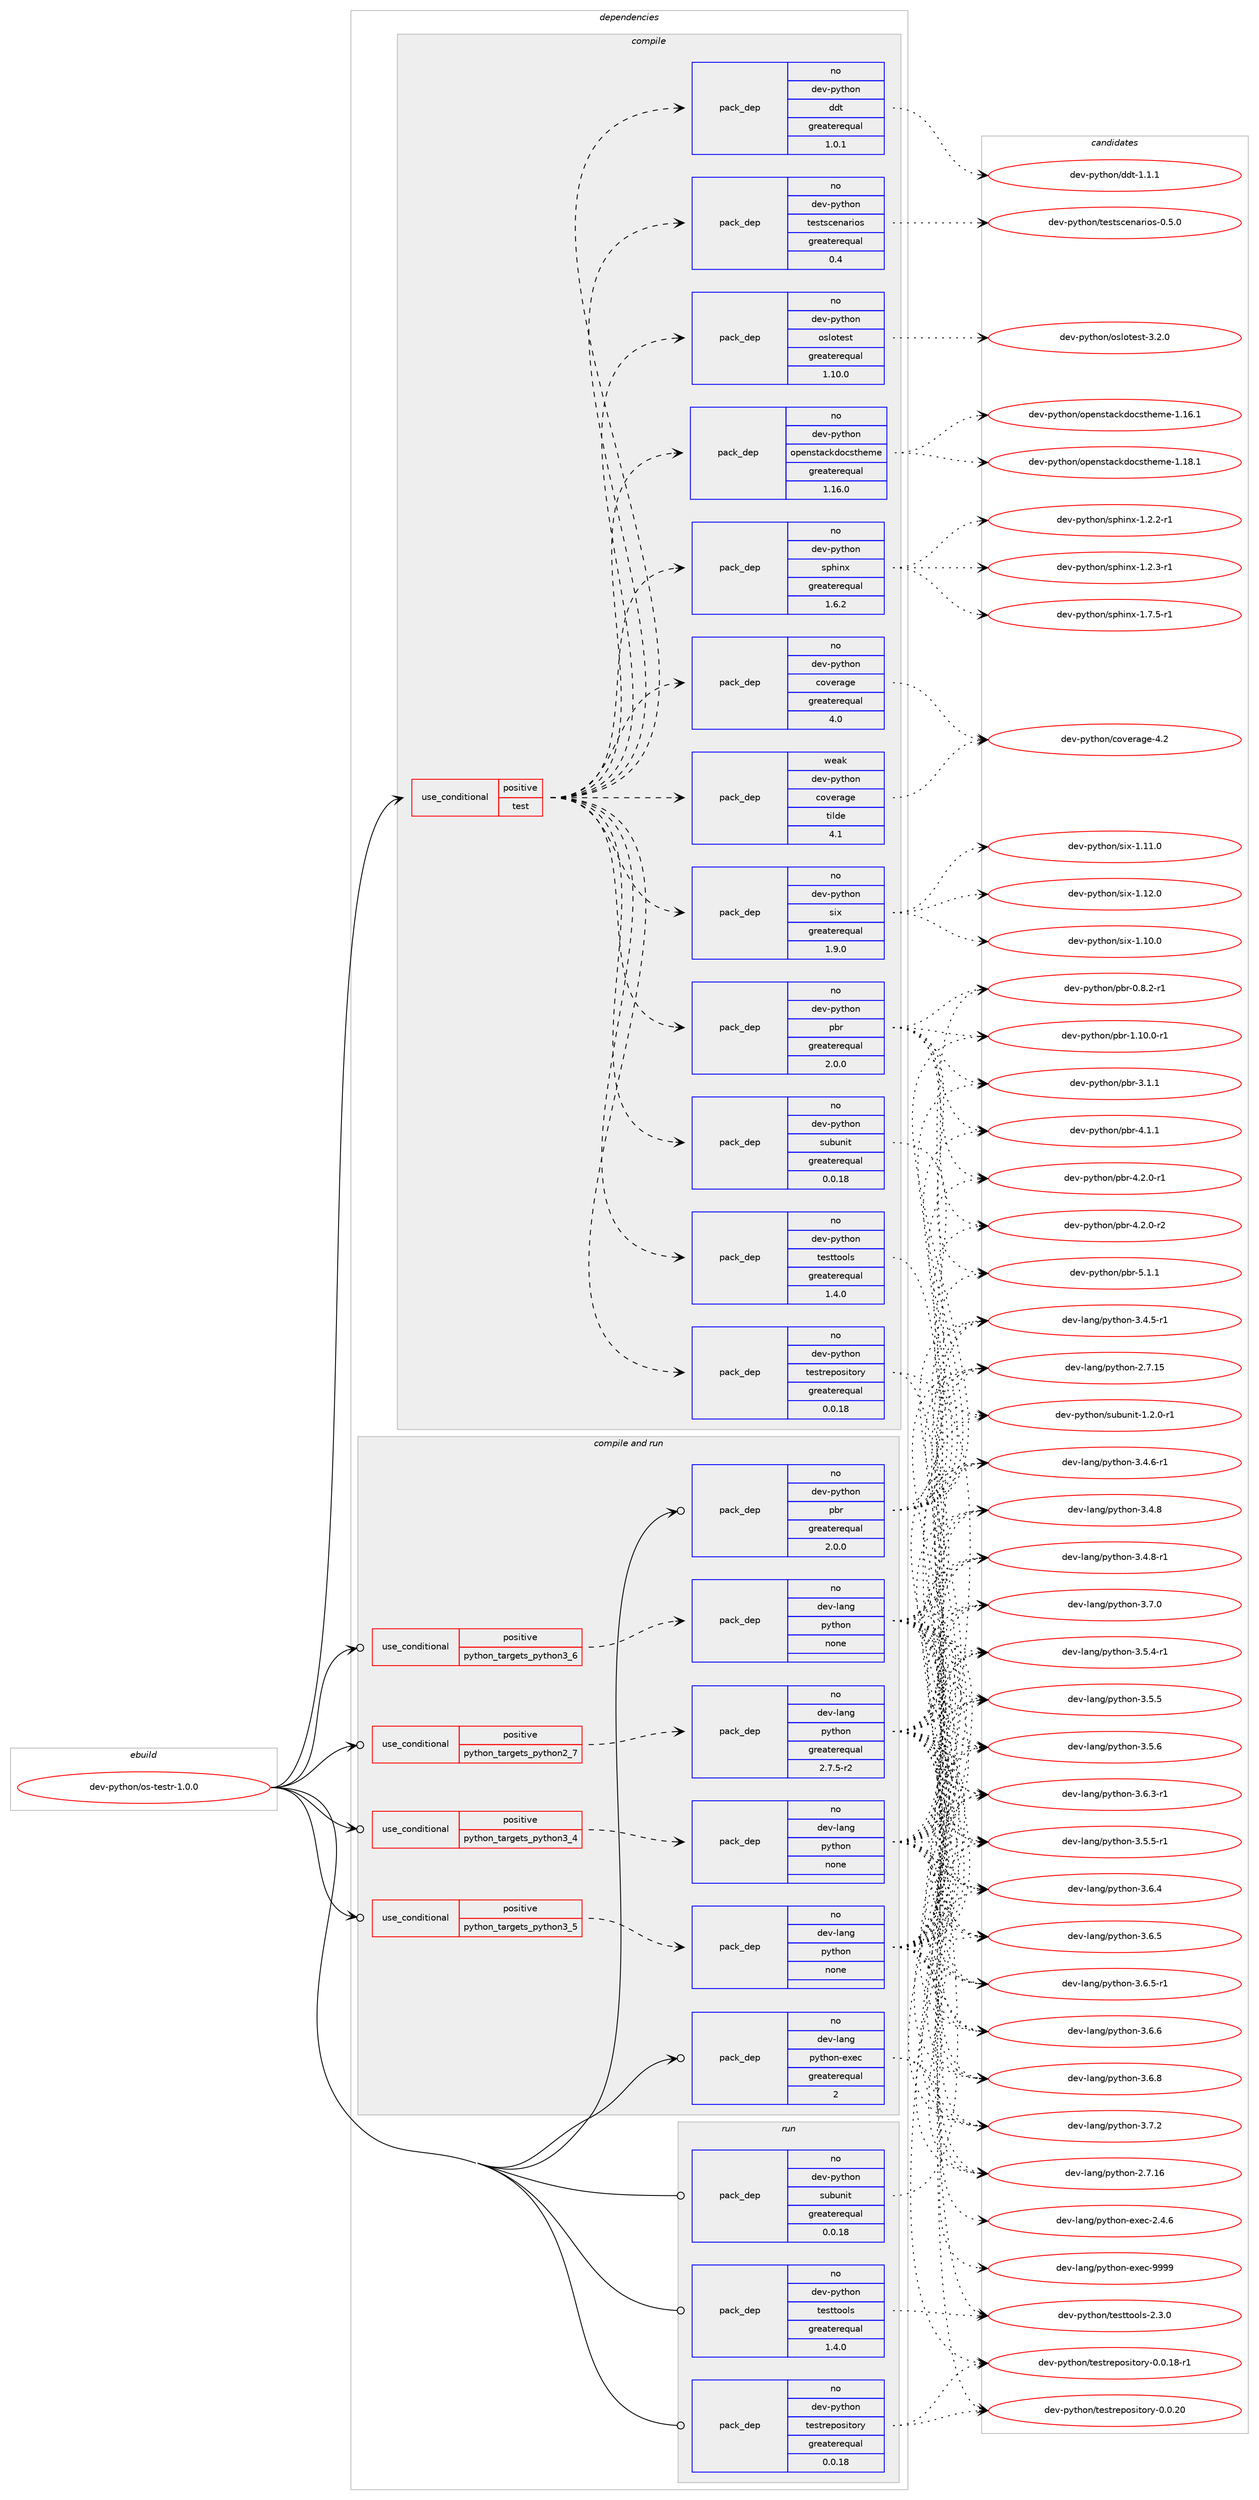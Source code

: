 digraph prolog {

# *************
# Graph options
# *************

newrank=true;
concentrate=true;
compound=true;
graph [rankdir=LR,fontname=Helvetica,fontsize=10,ranksep=1.5];#, ranksep=2.5, nodesep=0.2];
edge  [arrowhead=vee];
node  [fontname=Helvetica,fontsize=10];

# **********
# The ebuild
# **********

subgraph cluster_leftcol {
color=gray;
rank=same;
label=<<i>ebuild</i>>;
id [label="dev-python/os-testr-1.0.0", color=red, width=4, href="../dev-python/os-testr-1.0.0.svg"];
}

# ****************
# The dependencies
# ****************

subgraph cluster_midcol {
color=gray;
label=<<i>dependencies</i>>;
subgraph cluster_compile {
fillcolor="#eeeeee";
style=filled;
label=<<i>compile</i>>;
subgraph cond378619 {
dependency1422283 [label=<<TABLE BORDER="0" CELLBORDER="1" CELLSPACING="0" CELLPADDING="4"><TR><TD ROWSPAN="3" CELLPADDING="10">use_conditional</TD></TR><TR><TD>positive</TD></TR><TR><TD>test</TD></TR></TABLE>>, shape=none, color=red];
subgraph pack1020387 {
dependency1422284 [label=<<TABLE BORDER="0" CELLBORDER="1" CELLSPACING="0" CELLPADDING="4" WIDTH="220"><TR><TD ROWSPAN="6" CELLPADDING="30">pack_dep</TD></TR><TR><TD WIDTH="110">no</TD></TR><TR><TD>dev-python</TD></TR><TR><TD>pbr</TD></TR><TR><TD>greaterequal</TD></TR><TR><TD>2.0.0</TD></TR></TABLE>>, shape=none, color=blue];
}
dependency1422283:e -> dependency1422284:w [weight=20,style="dashed",arrowhead="vee"];
subgraph pack1020388 {
dependency1422285 [label=<<TABLE BORDER="0" CELLBORDER="1" CELLSPACING="0" CELLPADDING="4" WIDTH="220"><TR><TD ROWSPAN="6" CELLPADDING="30">pack_dep</TD></TR><TR><TD WIDTH="110">no</TD></TR><TR><TD>dev-python</TD></TR><TR><TD>testrepository</TD></TR><TR><TD>greaterequal</TD></TR><TR><TD>0.0.18</TD></TR></TABLE>>, shape=none, color=blue];
}
dependency1422283:e -> dependency1422285:w [weight=20,style="dashed",arrowhead="vee"];
subgraph pack1020389 {
dependency1422286 [label=<<TABLE BORDER="0" CELLBORDER="1" CELLSPACING="0" CELLPADDING="4" WIDTH="220"><TR><TD ROWSPAN="6" CELLPADDING="30">pack_dep</TD></TR><TR><TD WIDTH="110">no</TD></TR><TR><TD>dev-python</TD></TR><TR><TD>subunit</TD></TR><TR><TD>greaterequal</TD></TR><TR><TD>0.0.18</TD></TR></TABLE>>, shape=none, color=blue];
}
dependency1422283:e -> dependency1422286:w [weight=20,style="dashed",arrowhead="vee"];
subgraph pack1020390 {
dependency1422287 [label=<<TABLE BORDER="0" CELLBORDER="1" CELLSPACING="0" CELLPADDING="4" WIDTH="220"><TR><TD ROWSPAN="6" CELLPADDING="30">pack_dep</TD></TR><TR><TD WIDTH="110">no</TD></TR><TR><TD>dev-python</TD></TR><TR><TD>testtools</TD></TR><TR><TD>greaterequal</TD></TR><TR><TD>1.4.0</TD></TR></TABLE>>, shape=none, color=blue];
}
dependency1422283:e -> dependency1422287:w [weight=20,style="dashed",arrowhead="vee"];
subgraph pack1020391 {
dependency1422288 [label=<<TABLE BORDER="0" CELLBORDER="1" CELLSPACING="0" CELLPADDING="4" WIDTH="220"><TR><TD ROWSPAN="6" CELLPADDING="30">pack_dep</TD></TR><TR><TD WIDTH="110">no</TD></TR><TR><TD>dev-python</TD></TR><TR><TD>coverage</TD></TR><TR><TD>greaterequal</TD></TR><TR><TD>4.0</TD></TR></TABLE>>, shape=none, color=blue];
}
dependency1422283:e -> dependency1422288:w [weight=20,style="dashed",arrowhead="vee"];
subgraph pack1020392 {
dependency1422289 [label=<<TABLE BORDER="0" CELLBORDER="1" CELLSPACING="0" CELLPADDING="4" WIDTH="220"><TR><TD ROWSPAN="6" CELLPADDING="30">pack_dep</TD></TR><TR><TD WIDTH="110">weak</TD></TR><TR><TD>dev-python</TD></TR><TR><TD>coverage</TD></TR><TR><TD>tilde</TD></TR><TR><TD>4.1</TD></TR></TABLE>>, shape=none, color=blue];
}
dependency1422283:e -> dependency1422289:w [weight=20,style="dashed",arrowhead="vee"];
subgraph pack1020393 {
dependency1422290 [label=<<TABLE BORDER="0" CELLBORDER="1" CELLSPACING="0" CELLPADDING="4" WIDTH="220"><TR><TD ROWSPAN="6" CELLPADDING="30">pack_dep</TD></TR><TR><TD WIDTH="110">no</TD></TR><TR><TD>dev-python</TD></TR><TR><TD>sphinx</TD></TR><TR><TD>greaterequal</TD></TR><TR><TD>1.6.2</TD></TR></TABLE>>, shape=none, color=blue];
}
dependency1422283:e -> dependency1422290:w [weight=20,style="dashed",arrowhead="vee"];
subgraph pack1020394 {
dependency1422291 [label=<<TABLE BORDER="0" CELLBORDER="1" CELLSPACING="0" CELLPADDING="4" WIDTH="220"><TR><TD ROWSPAN="6" CELLPADDING="30">pack_dep</TD></TR><TR><TD WIDTH="110">no</TD></TR><TR><TD>dev-python</TD></TR><TR><TD>openstackdocstheme</TD></TR><TR><TD>greaterequal</TD></TR><TR><TD>1.16.0</TD></TR></TABLE>>, shape=none, color=blue];
}
dependency1422283:e -> dependency1422291:w [weight=20,style="dashed",arrowhead="vee"];
subgraph pack1020395 {
dependency1422292 [label=<<TABLE BORDER="0" CELLBORDER="1" CELLSPACING="0" CELLPADDING="4" WIDTH="220"><TR><TD ROWSPAN="6" CELLPADDING="30">pack_dep</TD></TR><TR><TD WIDTH="110">no</TD></TR><TR><TD>dev-python</TD></TR><TR><TD>oslotest</TD></TR><TR><TD>greaterequal</TD></TR><TR><TD>1.10.0</TD></TR></TABLE>>, shape=none, color=blue];
}
dependency1422283:e -> dependency1422292:w [weight=20,style="dashed",arrowhead="vee"];
subgraph pack1020396 {
dependency1422293 [label=<<TABLE BORDER="0" CELLBORDER="1" CELLSPACING="0" CELLPADDING="4" WIDTH="220"><TR><TD ROWSPAN="6" CELLPADDING="30">pack_dep</TD></TR><TR><TD WIDTH="110">no</TD></TR><TR><TD>dev-python</TD></TR><TR><TD>testscenarios</TD></TR><TR><TD>greaterequal</TD></TR><TR><TD>0.4</TD></TR></TABLE>>, shape=none, color=blue];
}
dependency1422283:e -> dependency1422293:w [weight=20,style="dashed",arrowhead="vee"];
subgraph pack1020397 {
dependency1422294 [label=<<TABLE BORDER="0" CELLBORDER="1" CELLSPACING="0" CELLPADDING="4" WIDTH="220"><TR><TD ROWSPAN="6" CELLPADDING="30">pack_dep</TD></TR><TR><TD WIDTH="110">no</TD></TR><TR><TD>dev-python</TD></TR><TR><TD>ddt</TD></TR><TR><TD>greaterequal</TD></TR><TR><TD>1.0.1</TD></TR></TABLE>>, shape=none, color=blue];
}
dependency1422283:e -> dependency1422294:w [weight=20,style="dashed",arrowhead="vee"];
subgraph pack1020398 {
dependency1422295 [label=<<TABLE BORDER="0" CELLBORDER="1" CELLSPACING="0" CELLPADDING="4" WIDTH="220"><TR><TD ROWSPAN="6" CELLPADDING="30">pack_dep</TD></TR><TR><TD WIDTH="110">no</TD></TR><TR><TD>dev-python</TD></TR><TR><TD>six</TD></TR><TR><TD>greaterequal</TD></TR><TR><TD>1.9.0</TD></TR></TABLE>>, shape=none, color=blue];
}
dependency1422283:e -> dependency1422295:w [weight=20,style="dashed",arrowhead="vee"];
}
id:e -> dependency1422283:w [weight=20,style="solid",arrowhead="vee"];
}
subgraph cluster_compileandrun {
fillcolor="#eeeeee";
style=filled;
label=<<i>compile and run</i>>;
subgraph cond378620 {
dependency1422296 [label=<<TABLE BORDER="0" CELLBORDER="1" CELLSPACING="0" CELLPADDING="4"><TR><TD ROWSPAN="3" CELLPADDING="10">use_conditional</TD></TR><TR><TD>positive</TD></TR><TR><TD>python_targets_python2_7</TD></TR></TABLE>>, shape=none, color=red];
subgraph pack1020399 {
dependency1422297 [label=<<TABLE BORDER="0" CELLBORDER="1" CELLSPACING="0" CELLPADDING="4" WIDTH="220"><TR><TD ROWSPAN="6" CELLPADDING="30">pack_dep</TD></TR><TR><TD WIDTH="110">no</TD></TR><TR><TD>dev-lang</TD></TR><TR><TD>python</TD></TR><TR><TD>greaterequal</TD></TR><TR><TD>2.7.5-r2</TD></TR></TABLE>>, shape=none, color=blue];
}
dependency1422296:e -> dependency1422297:w [weight=20,style="dashed",arrowhead="vee"];
}
id:e -> dependency1422296:w [weight=20,style="solid",arrowhead="odotvee"];
subgraph cond378621 {
dependency1422298 [label=<<TABLE BORDER="0" CELLBORDER="1" CELLSPACING="0" CELLPADDING="4"><TR><TD ROWSPAN="3" CELLPADDING="10">use_conditional</TD></TR><TR><TD>positive</TD></TR><TR><TD>python_targets_python3_4</TD></TR></TABLE>>, shape=none, color=red];
subgraph pack1020400 {
dependency1422299 [label=<<TABLE BORDER="0" CELLBORDER="1" CELLSPACING="0" CELLPADDING="4" WIDTH="220"><TR><TD ROWSPAN="6" CELLPADDING="30">pack_dep</TD></TR><TR><TD WIDTH="110">no</TD></TR><TR><TD>dev-lang</TD></TR><TR><TD>python</TD></TR><TR><TD>none</TD></TR><TR><TD></TD></TR></TABLE>>, shape=none, color=blue];
}
dependency1422298:e -> dependency1422299:w [weight=20,style="dashed",arrowhead="vee"];
}
id:e -> dependency1422298:w [weight=20,style="solid",arrowhead="odotvee"];
subgraph cond378622 {
dependency1422300 [label=<<TABLE BORDER="0" CELLBORDER="1" CELLSPACING="0" CELLPADDING="4"><TR><TD ROWSPAN="3" CELLPADDING="10">use_conditional</TD></TR><TR><TD>positive</TD></TR><TR><TD>python_targets_python3_5</TD></TR></TABLE>>, shape=none, color=red];
subgraph pack1020401 {
dependency1422301 [label=<<TABLE BORDER="0" CELLBORDER="1" CELLSPACING="0" CELLPADDING="4" WIDTH="220"><TR><TD ROWSPAN="6" CELLPADDING="30">pack_dep</TD></TR><TR><TD WIDTH="110">no</TD></TR><TR><TD>dev-lang</TD></TR><TR><TD>python</TD></TR><TR><TD>none</TD></TR><TR><TD></TD></TR></TABLE>>, shape=none, color=blue];
}
dependency1422300:e -> dependency1422301:w [weight=20,style="dashed",arrowhead="vee"];
}
id:e -> dependency1422300:w [weight=20,style="solid",arrowhead="odotvee"];
subgraph cond378623 {
dependency1422302 [label=<<TABLE BORDER="0" CELLBORDER="1" CELLSPACING="0" CELLPADDING="4"><TR><TD ROWSPAN="3" CELLPADDING="10">use_conditional</TD></TR><TR><TD>positive</TD></TR><TR><TD>python_targets_python3_6</TD></TR></TABLE>>, shape=none, color=red];
subgraph pack1020402 {
dependency1422303 [label=<<TABLE BORDER="0" CELLBORDER="1" CELLSPACING="0" CELLPADDING="4" WIDTH="220"><TR><TD ROWSPAN="6" CELLPADDING="30">pack_dep</TD></TR><TR><TD WIDTH="110">no</TD></TR><TR><TD>dev-lang</TD></TR><TR><TD>python</TD></TR><TR><TD>none</TD></TR><TR><TD></TD></TR></TABLE>>, shape=none, color=blue];
}
dependency1422302:e -> dependency1422303:w [weight=20,style="dashed",arrowhead="vee"];
}
id:e -> dependency1422302:w [weight=20,style="solid",arrowhead="odotvee"];
subgraph pack1020403 {
dependency1422304 [label=<<TABLE BORDER="0" CELLBORDER="1" CELLSPACING="0" CELLPADDING="4" WIDTH="220"><TR><TD ROWSPAN="6" CELLPADDING="30">pack_dep</TD></TR><TR><TD WIDTH="110">no</TD></TR><TR><TD>dev-lang</TD></TR><TR><TD>python-exec</TD></TR><TR><TD>greaterequal</TD></TR><TR><TD>2</TD></TR></TABLE>>, shape=none, color=blue];
}
id:e -> dependency1422304:w [weight=20,style="solid",arrowhead="odotvee"];
subgraph pack1020404 {
dependency1422305 [label=<<TABLE BORDER="0" CELLBORDER="1" CELLSPACING="0" CELLPADDING="4" WIDTH="220"><TR><TD ROWSPAN="6" CELLPADDING="30">pack_dep</TD></TR><TR><TD WIDTH="110">no</TD></TR><TR><TD>dev-python</TD></TR><TR><TD>pbr</TD></TR><TR><TD>greaterequal</TD></TR><TR><TD>2.0.0</TD></TR></TABLE>>, shape=none, color=blue];
}
id:e -> dependency1422305:w [weight=20,style="solid",arrowhead="odotvee"];
}
subgraph cluster_run {
fillcolor="#eeeeee";
style=filled;
label=<<i>run</i>>;
subgraph pack1020405 {
dependency1422306 [label=<<TABLE BORDER="0" CELLBORDER="1" CELLSPACING="0" CELLPADDING="4" WIDTH="220"><TR><TD ROWSPAN="6" CELLPADDING="30">pack_dep</TD></TR><TR><TD WIDTH="110">no</TD></TR><TR><TD>dev-python</TD></TR><TR><TD>subunit</TD></TR><TR><TD>greaterequal</TD></TR><TR><TD>0.0.18</TD></TR></TABLE>>, shape=none, color=blue];
}
id:e -> dependency1422306:w [weight=20,style="solid",arrowhead="odot"];
subgraph pack1020406 {
dependency1422307 [label=<<TABLE BORDER="0" CELLBORDER="1" CELLSPACING="0" CELLPADDING="4" WIDTH="220"><TR><TD ROWSPAN="6" CELLPADDING="30">pack_dep</TD></TR><TR><TD WIDTH="110">no</TD></TR><TR><TD>dev-python</TD></TR><TR><TD>testrepository</TD></TR><TR><TD>greaterequal</TD></TR><TR><TD>0.0.18</TD></TR></TABLE>>, shape=none, color=blue];
}
id:e -> dependency1422307:w [weight=20,style="solid",arrowhead="odot"];
subgraph pack1020407 {
dependency1422308 [label=<<TABLE BORDER="0" CELLBORDER="1" CELLSPACING="0" CELLPADDING="4" WIDTH="220"><TR><TD ROWSPAN="6" CELLPADDING="30">pack_dep</TD></TR><TR><TD WIDTH="110">no</TD></TR><TR><TD>dev-python</TD></TR><TR><TD>testtools</TD></TR><TR><TD>greaterequal</TD></TR><TR><TD>1.4.0</TD></TR></TABLE>>, shape=none, color=blue];
}
id:e -> dependency1422308:w [weight=20,style="solid",arrowhead="odot"];
}
}

# **************
# The candidates
# **************

subgraph cluster_choices {
rank=same;
color=gray;
label=<<i>candidates</i>>;

subgraph choice1020387 {
color=black;
nodesep=1;
choice1001011184511212111610411111047112981144548465646504511449 [label="dev-python/pbr-0.8.2-r1", color=red, width=4,href="../dev-python/pbr-0.8.2-r1.svg"];
choice100101118451121211161041111104711298114454946494846484511449 [label="dev-python/pbr-1.10.0-r1", color=red, width=4,href="../dev-python/pbr-1.10.0-r1.svg"];
choice100101118451121211161041111104711298114455146494649 [label="dev-python/pbr-3.1.1", color=red, width=4,href="../dev-python/pbr-3.1.1.svg"];
choice100101118451121211161041111104711298114455246494649 [label="dev-python/pbr-4.1.1", color=red, width=4,href="../dev-python/pbr-4.1.1.svg"];
choice1001011184511212111610411111047112981144552465046484511449 [label="dev-python/pbr-4.2.0-r1", color=red, width=4,href="../dev-python/pbr-4.2.0-r1.svg"];
choice1001011184511212111610411111047112981144552465046484511450 [label="dev-python/pbr-4.2.0-r2", color=red, width=4,href="../dev-python/pbr-4.2.0-r2.svg"];
choice100101118451121211161041111104711298114455346494649 [label="dev-python/pbr-5.1.1", color=red, width=4,href="../dev-python/pbr-5.1.1.svg"];
dependency1422284:e -> choice1001011184511212111610411111047112981144548465646504511449:w [style=dotted,weight="100"];
dependency1422284:e -> choice100101118451121211161041111104711298114454946494846484511449:w [style=dotted,weight="100"];
dependency1422284:e -> choice100101118451121211161041111104711298114455146494649:w [style=dotted,weight="100"];
dependency1422284:e -> choice100101118451121211161041111104711298114455246494649:w [style=dotted,weight="100"];
dependency1422284:e -> choice1001011184511212111610411111047112981144552465046484511449:w [style=dotted,weight="100"];
dependency1422284:e -> choice1001011184511212111610411111047112981144552465046484511450:w [style=dotted,weight="100"];
dependency1422284:e -> choice100101118451121211161041111104711298114455346494649:w [style=dotted,weight="100"];
}
subgraph choice1020388 {
color=black;
nodesep=1;
choice1001011184511212111610411111047116101115116114101112111115105116111114121454846484649564511449 [label="dev-python/testrepository-0.0.18-r1", color=red, width=4,href="../dev-python/testrepository-0.0.18-r1.svg"];
choice100101118451121211161041111104711610111511611410111211111510511611111412145484648465048 [label="dev-python/testrepository-0.0.20", color=red, width=4,href="../dev-python/testrepository-0.0.20.svg"];
dependency1422285:e -> choice1001011184511212111610411111047116101115116114101112111115105116111114121454846484649564511449:w [style=dotted,weight="100"];
dependency1422285:e -> choice100101118451121211161041111104711610111511611410111211111510511611111412145484648465048:w [style=dotted,weight="100"];
}
subgraph choice1020389 {
color=black;
nodesep=1;
choice1001011184511212111610411111047115117981171101051164549465046484511449 [label="dev-python/subunit-1.2.0-r1", color=red, width=4,href="../dev-python/subunit-1.2.0-r1.svg"];
dependency1422286:e -> choice1001011184511212111610411111047115117981171101051164549465046484511449:w [style=dotted,weight="100"];
}
subgraph choice1020390 {
color=black;
nodesep=1;
choice1001011184511212111610411111047116101115116116111111108115455046514648 [label="dev-python/testtools-2.3.0", color=red, width=4,href="../dev-python/testtools-2.3.0.svg"];
dependency1422287:e -> choice1001011184511212111610411111047116101115116116111111108115455046514648:w [style=dotted,weight="100"];
}
subgraph choice1020391 {
color=black;
nodesep=1;
choice1001011184511212111610411111047991111181011149710310145524650 [label="dev-python/coverage-4.2", color=red, width=4,href="../dev-python/coverage-4.2.svg"];
dependency1422288:e -> choice1001011184511212111610411111047991111181011149710310145524650:w [style=dotted,weight="100"];
}
subgraph choice1020392 {
color=black;
nodesep=1;
choice1001011184511212111610411111047991111181011149710310145524650 [label="dev-python/coverage-4.2", color=red, width=4,href="../dev-python/coverage-4.2.svg"];
dependency1422289:e -> choice1001011184511212111610411111047991111181011149710310145524650:w [style=dotted,weight="100"];
}
subgraph choice1020393 {
color=black;
nodesep=1;
choice10010111845112121116104111110471151121041051101204549465046504511449 [label="dev-python/sphinx-1.2.2-r1", color=red, width=4,href="../dev-python/sphinx-1.2.2-r1.svg"];
choice10010111845112121116104111110471151121041051101204549465046514511449 [label="dev-python/sphinx-1.2.3-r1", color=red, width=4,href="../dev-python/sphinx-1.2.3-r1.svg"];
choice10010111845112121116104111110471151121041051101204549465546534511449 [label="dev-python/sphinx-1.7.5-r1", color=red, width=4,href="../dev-python/sphinx-1.7.5-r1.svg"];
dependency1422290:e -> choice10010111845112121116104111110471151121041051101204549465046504511449:w [style=dotted,weight="100"];
dependency1422290:e -> choice10010111845112121116104111110471151121041051101204549465046514511449:w [style=dotted,weight="100"];
dependency1422290:e -> choice10010111845112121116104111110471151121041051101204549465546534511449:w [style=dotted,weight="100"];
}
subgraph choice1020394 {
color=black;
nodesep=1;
choice100101118451121211161041111104711111210111011511697991071001119911511610410110910145494649544649 [label="dev-python/openstackdocstheme-1.16.1", color=red, width=4,href="../dev-python/openstackdocstheme-1.16.1.svg"];
choice100101118451121211161041111104711111210111011511697991071001119911511610410110910145494649564649 [label="dev-python/openstackdocstheme-1.18.1", color=red, width=4,href="../dev-python/openstackdocstheme-1.18.1.svg"];
dependency1422291:e -> choice100101118451121211161041111104711111210111011511697991071001119911511610410110910145494649544649:w [style=dotted,weight="100"];
dependency1422291:e -> choice100101118451121211161041111104711111210111011511697991071001119911511610410110910145494649564649:w [style=dotted,weight="100"];
}
subgraph choice1020395 {
color=black;
nodesep=1;
choice1001011184511212111610411111047111115108111116101115116455146504648 [label="dev-python/oslotest-3.2.0", color=red, width=4,href="../dev-python/oslotest-3.2.0.svg"];
dependency1422292:e -> choice1001011184511212111610411111047111115108111116101115116455146504648:w [style=dotted,weight="100"];
}
subgraph choice1020396 {
color=black;
nodesep=1;
choice10010111845112121116104111110471161011151161159910111097114105111115454846534648 [label="dev-python/testscenarios-0.5.0", color=red, width=4,href="../dev-python/testscenarios-0.5.0.svg"];
dependency1422293:e -> choice10010111845112121116104111110471161011151161159910111097114105111115454846534648:w [style=dotted,weight="100"];
}
subgraph choice1020397 {
color=black;
nodesep=1;
choice1001011184511212111610411111047100100116454946494649 [label="dev-python/ddt-1.1.1", color=red, width=4,href="../dev-python/ddt-1.1.1.svg"];
dependency1422294:e -> choice1001011184511212111610411111047100100116454946494649:w [style=dotted,weight="100"];
}
subgraph choice1020398 {
color=black;
nodesep=1;
choice100101118451121211161041111104711510512045494649484648 [label="dev-python/six-1.10.0", color=red, width=4,href="../dev-python/six-1.10.0.svg"];
choice100101118451121211161041111104711510512045494649494648 [label="dev-python/six-1.11.0", color=red, width=4,href="../dev-python/six-1.11.0.svg"];
choice100101118451121211161041111104711510512045494649504648 [label="dev-python/six-1.12.0", color=red, width=4,href="../dev-python/six-1.12.0.svg"];
dependency1422295:e -> choice100101118451121211161041111104711510512045494649484648:w [style=dotted,weight="100"];
dependency1422295:e -> choice100101118451121211161041111104711510512045494649494648:w [style=dotted,weight="100"];
dependency1422295:e -> choice100101118451121211161041111104711510512045494649504648:w [style=dotted,weight="100"];
}
subgraph choice1020399 {
color=black;
nodesep=1;
choice10010111845108971101034711212111610411111045504655464953 [label="dev-lang/python-2.7.15", color=red, width=4,href="../dev-lang/python-2.7.15.svg"];
choice10010111845108971101034711212111610411111045504655464954 [label="dev-lang/python-2.7.16", color=red, width=4,href="../dev-lang/python-2.7.16.svg"];
choice1001011184510897110103471121211161041111104551465246534511449 [label="dev-lang/python-3.4.5-r1", color=red, width=4,href="../dev-lang/python-3.4.5-r1.svg"];
choice1001011184510897110103471121211161041111104551465246544511449 [label="dev-lang/python-3.4.6-r1", color=red, width=4,href="../dev-lang/python-3.4.6-r1.svg"];
choice100101118451089711010347112121116104111110455146524656 [label="dev-lang/python-3.4.8", color=red, width=4,href="../dev-lang/python-3.4.8.svg"];
choice1001011184510897110103471121211161041111104551465246564511449 [label="dev-lang/python-3.4.8-r1", color=red, width=4,href="../dev-lang/python-3.4.8-r1.svg"];
choice1001011184510897110103471121211161041111104551465346524511449 [label="dev-lang/python-3.5.4-r1", color=red, width=4,href="../dev-lang/python-3.5.4-r1.svg"];
choice100101118451089711010347112121116104111110455146534653 [label="dev-lang/python-3.5.5", color=red, width=4,href="../dev-lang/python-3.5.5.svg"];
choice1001011184510897110103471121211161041111104551465346534511449 [label="dev-lang/python-3.5.5-r1", color=red, width=4,href="../dev-lang/python-3.5.5-r1.svg"];
choice100101118451089711010347112121116104111110455146534654 [label="dev-lang/python-3.5.6", color=red, width=4,href="../dev-lang/python-3.5.6.svg"];
choice1001011184510897110103471121211161041111104551465446514511449 [label="dev-lang/python-3.6.3-r1", color=red, width=4,href="../dev-lang/python-3.6.3-r1.svg"];
choice100101118451089711010347112121116104111110455146544652 [label="dev-lang/python-3.6.4", color=red, width=4,href="../dev-lang/python-3.6.4.svg"];
choice100101118451089711010347112121116104111110455146544653 [label="dev-lang/python-3.6.5", color=red, width=4,href="../dev-lang/python-3.6.5.svg"];
choice1001011184510897110103471121211161041111104551465446534511449 [label="dev-lang/python-3.6.5-r1", color=red, width=4,href="../dev-lang/python-3.6.5-r1.svg"];
choice100101118451089711010347112121116104111110455146544654 [label="dev-lang/python-3.6.6", color=red, width=4,href="../dev-lang/python-3.6.6.svg"];
choice100101118451089711010347112121116104111110455146544656 [label="dev-lang/python-3.6.8", color=red, width=4,href="../dev-lang/python-3.6.8.svg"];
choice100101118451089711010347112121116104111110455146554648 [label="dev-lang/python-3.7.0", color=red, width=4,href="../dev-lang/python-3.7.0.svg"];
choice100101118451089711010347112121116104111110455146554650 [label="dev-lang/python-3.7.2", color=red, width=4,href="../dev-lang/python-3.7.2.svg"];
dependency1422297:e -> choice10010111845108971101034711212111610411111045504655464953:w [style=dotted,weight="100"];
dependency1422297:e -> choice10010111845108971101034711212111610411111045504655464954:w [style=dotted,weight="100"];
dependency1422297:e -> choice1001011184510897110103471121211161041111104551465246534511449:w [style=dotted,weight="100"];
dependency1422297:e -> choice1001011184510897110103471121211161041111104551465246544511449:w [style=dotted,weight="100"];
dependency1422297:e -> choice100101118451089711010347112121116104111110455146524656:w [style=dotted,weight="100"];
dependency1422297:e -> choice1001011184510897110103471121211161041111104551465246564511449:w [style=dotted,weight="100"];
dependency1422297:e -> choice1001011184510897110103471121211161041111104551465346524511449:w [style=dotted,weight="100"];
dependency1422297:e -> choice100101118451089711010347112121116104111110455146534653:w [style=dotted,weight="100"];
dependency1422297:e -> choice1001011184510897110103471121211161041111104551465346534511449:w [style=dotted,weight="100"];
dependency1422297:e -> choice100101118451089711010347112121116104111110455146534654:w [style=dotted,weight="100"];
dependency1422297:e -> choice1001011184510897110103471121211161041111104551465446514511449:w [style=dotted,weight="100"];
dependency1422297:e -> choice100101118451089711010347112121116104111110455146544652:w [style=dotted,weight="100"];
dependency1422297:e -> choice100101118451089711010347112121116104111110455146544653:w [style=dotted,weight="100"];
dependency1422297:e -> choice1001011184510897110103471121211161041111104551465446534511449:w [style=dotted,weight="100"];
dependency1422297:e -> choice100101118451089711010347112121116104111110455146544654:w [style=dotted,weight="100"];
dependency1422297:e -> choice100101118451089711010347112121116104111110455146544656:w [style=dotted,weight="100"];
dependency1422297:e -> choice100101118451089711010347112121116104111110455146554648:w [style=dotted,weight="100"];
dependency1422297:e -> choice100101118451089711010347112121116104111110455146554650:w [style=dotted,weight="100"];
}
subgraph choice1020400 {
color=black;
nodesep=1;
choice10010111845108971101034711212111610411111045504655464953 [label="dev-lang/python-2.7.15", color=red, width=4,href="../dev-lang/python-2.7.15.svg"];
choice10010111845108971101034711212111610411111045504655464954 [label="dev-lang/python-2.7.16", color=red, width=4,href="../dev-lang/python-2.7.16.svg"];
choice1001011184510897110103471121211161041111104551465246534511449 [label="dev-lang/python-3.4.5-r1", color=red, width=4,href="../dev-lang/python-3.4.5-r1.svg"];
choice1001011184510897110103471121211161041111104551465246544511449 [label="dev-lang/python-3.4.6-r1", color=red, width=4,href="../dev-lang/python-3.4.6-r1.svg"];
choice100101118451089711010347112121116104111110455146524656 [label="dev-lang/python-3.4.8", color=red, width=4,href="../dev-lang/python-3.4.8.svg"];
choice1001011184510897110103471121211161041111104551465246564511449 [label="dev-lang/python-3.4.8-r1", color=red, width=4,href="../dev-lang/python-3.4.8-r1.svg"];
choice1001011184510897110103471121211161041111104551465346524511449 [label="dev-lang/python-3.5.4-r1", color=red, width=4,href="../dev-lang/python-3.5.4-r1.svg"];
choice100101118451089711010347112121116104111110455146534653 [label="dev-lang/python-3.5.5", color=red, width=4,href="../dev-lang/python-3.5.5.svg"];
choice1001011184510897110103471121211161041111104551465346534511449 [label="dev-lang/python-3.5.5-r1", color=red, width=4,href="../dev-lang/python-3.5.5-r1.svg"];
choice100101118451089711010347112121116104111110455146534654 [label="dev-lang/python-3.5.6", color=red, width=4,href="../dev-lang/python-3.5.6.svg"];
choice1001011184510897110103471121211161041111104551465446514511449 [label="dev-lang/python-3.6.3-r1", color=red, width=4,href="../dev-lang/python-3.6.3-r1.svg"];
choice100101118451089711010347112121116104111110455146544652 [label="dev-lang/python-3.6.4", color=red, width=4,href="../dev-lang/python-3.6.4.svg"];
choice100101118451089711010347112121116104111110455146544653 [label="dev-lang/python-3.6.5", color=red, width=4,href="../dev-lang/python-3.6.5.svg"];
choice1001011184510897110103471121211161041111104551465446534511449 [label="dev-lang/python-3.6.5-r1", color=red, width=4,href="../dev-lang/python-3.6.5-r1.svg"];
choice100101118451089711010347112121116104111110455146544654 [label="dev-lang/python-3.6.6", color=red, width=4,href="../dev-lang/python-3.6.6.svg"];
choice100101118451089711010347112121116104111110455146544656 [label="dev-lang/python-3.6.8", color=red, width=4,href="../dev-lang/python-3.6.8.svg"];
choice100101118451089711010347112121116104111110455146554648 [label="dev-lang/python-3.7.0", color=red, width=4,href="../dev-lang/python-3.7.0.svg"];
choice100101118451089711010347112121116104111110455146554650 [label="dev-lang/python-3.7.2", color=red, width=4,href="../dev-lang/python-3.7.2.svg"];
dependency1422299:e -> choice10010111845108971101034711212111610411111045504655464953:w [style=dotted,weight="100"];
dependency1422299:e -> choice10010111845108971101034711212111610411111045504655464954:w [style=dotted,weight="100"];
dependency1422299:e -> choice1001011184510897110103471121211161041111104551465246534511449:w [style=dotted,weight="100"];
dependency1422299:e -> choice1001011184510897110103471121211161041111104551465246544511449:w [style=dotted,weight="100"];
dependency1422299:e -> choice100101118451089711010347112121116104111110455146524656:w [style=dotted,weight="100"];
dependency1422299:e -> choice1001011184510897110103471121211161041111104551465246564511449:w [style=dotted,weight="100"];
dependency1422299:e -> choice1001011184510897110103471121211161041111104551465346524511449:w [style=dotted,weight="100"];
dependency1422299:e -> choice100101118451089711010347112121116104111110455146534653:w [style=dotted,weight="100"];
dependency1422299:e -> choice1001011184510897110103471121211161041111104551465346534511449:w [style=dotted,weight="100"];
dependency1422299:e -> choice100101118451089711010347112121116104111110455146534654:w [style=dotted,weight="100"];
dependency1422299:e -> choice1001011184510897110103471121211161041111104551465446514511449:w [style=dotted,weight="100"];
dependency1422299:e -> choice100101118451089711010347112121116104111110455146544652:w [style=dotted,weight="100"];
dependency1422299:e -> choice100101118451089711010347112121116104111110455146544653:w [style=dotted,weight="100"];
dependency1422299:e -> choice1001011184510897110103471121211161041111104551465446534511449:w [style=dotted,weight="100"];
dependency1422299:e -> choice100101118451089711010347112121116104111110455146544654:w [style=dotted,weight="100"];
dependency1422299:e -> choice100101118451089711010347112121116104111110455146544656:w [style=dotted,weight="100"];
dependency1422299:e -> choice100101118451089711010347112121116104111110455146554648:w [style=dotted,weight="100"];
dependency1422299:e -> choice100101118451089711010347112121116104111110455146554650:w [style=dotted,weight="100"];
}
subgraph choice1020401 {
color=black;
nodesep=1;
choice10010111845108971101034711212111610411111045504655464953 [label="dev-lang/python-2.7.15", color=red, width=4,href="../dev-lang/python-2.7.15.svg"];
choice10010111845108971101034711212111610411111045504655464954 [label="dev-lang/python-2.7.16", color=red, width=4,href="../dev-lang/python-2.7.16.svg"];
choice1001011184510897110103471121211161041111104551465246534511449 [label="dev-lang/python-3.4.5-r1", color=red, width=4,href="../dev-lang/python-3.4.5-r1.svg"];
choice1001011184510897110103471121211161041111104551465246544511449 [label="dev-lang/python-3.4.6-r1", color=red, width=4,href="../dev-lang/python-3.4.6-r1.svg"];
choice100101118451089711010347112121116104111110455146524656 [label="dev-lang/python-3.4.8", color=red, width=4,href="../dev-lang/python-3.4.8.svg"];
choice1001011184510897110103471121211161041111104551465246564511449 [label="dev-lang/python-3.4.8-r1", color=red, width=4,href="../dev-lang/python-3.4.8-r1.svg"];
choice1001011184510897110103471121211161041111104551465346524511449 [label="dev-lang/python-3.5.4-r1", color=red, width=4,href="../dev-lang/python-3.5.4-r1.svg"];
choice100101118451089711010347112121116104111110455146534653 [label="dev-lang/python-3.5.5", color=red, width=4,href="../dev-lang/python-3.5.5.svg"];
choice1001011184510897110103471121211161041111104551465346534511449 [label="dev-lang/python-3.5.5-r1", color=red, width=4,href="../dev-lang/python-3.5.5-r1.svg"];
choice100101118451089711010347112121116104111110455146534654 [label="dev-lang/python-3.5.6", color=red, width=4,href="../dev-lang/python-3.5.6.svg"];
choice1001011184510897110103471121211161041111104551465446514511449 [label="dev-lang/python-3.6.3-r1", color=red, width=4,href="../dev-lang/python-3.6.3-r1.svg"];
choice100101118451089711010347112121116104111110455146544652 [label="dev-lang/python-3.6.4", color=red, width=4,href="../dev-lang/python-3.6.4.svg"];
choice100101118451089711010347112121116104111110455146544653 [label="dev-lang/python-3.6.5", color=red, width=4,href="../dev-lang/python-3.6.5.svg"];
choice1001011184510897110103471121211161041111104551465446534511449 [label="dev-lang/python-3.6.5-r1", color=red, width=4,href="../dev-lang/python-3.6.5-r1.svg"];
choice100101118451089711010347112121116104111110455146544654 [label="dev-lang/python-3.6.6", color=red, width=4,href="../dev-lang/python-3.6.6.svg"];
choice100101118451089711010347112121116104111110455146544656 [label="dev-lang/python-3.6.8", color=red, width=4,href="../dev-lang/python-3.6.8.svg"];
choice100101118451089711010347112121116104111110455146554648 [label="dev-lang/python-3.7.0", color=red, width=4,href="../dev-lang/python-3.7.0.svg"];
choice100101118451089711010347112121116104111110455146554650 [label="dev-lang/python-3.7.2", color=red, width=4,href="../dev-lang/python-3.7.2.svg"];
dependency1422301:e -> choice10010111845108971101034711212111610411111045504655464953:w [style=dotted,weight="100"];
dependency1422301:e -> choice10010111845108971101034711212111610411111045504655464954:w [style=dotted,weight="100"];
dependency1422301:e -> choice1001011184510897110103471121211161041111104551465246534511449:w [style=dotted,weight="100"];
dependency1422301:e -> choice1001011184510897110103471121211161041111104551465246544511449:w [style=dotted,weight="100"];
dependency1422301:e -> choice100101118451089711010347112121116104111110455146524656:w [style=dotted,weight="100"];
dependency1422301:e -> choice1001011184510897110103471121211161041111104551465246564511449:w [style=dotted,weight="100"];
dependency1422301:e -> choice1001011184510897110103471121211161041111104551465346524511449:w [style=dotted,weight="100"];
dependency1422301:e -> choice100101118451089711010347112121116104111110455146534653:w [style=dotted,weight="100"];
dependency1422301:e -> choice1001011184510897110103471121211161041111104551465346534511449:w [style=dotted,weight="100"];
dependency1422301:e -> choice100101118451089711010347112121116104111110455146534654:w [style=dotted,weight="100"];
dependency1422301:e -> choice1001011184510897110103471121211161041111104551465446514511449:w [style=dotted,weight="100"];
dependency1422301:e -> choice100101118451089711010347112121116104111110455146544652:w [style=dotted,weight="100"];
dependency1422301:e -> choice100101118451089711010347112121116104111110455146544653:w [style=dotted,weight="100"];
dependency1422301:e -> choice1001011184510897110103471121211161041111104551465446534511449:w [style=dotted,weight="100"];
dependency1422301:e -> choice100101118451089711010347112121116104111110455146544654:w [style=dotted,weight="100"];
dependency1422301:e -> choice100101118451089711010347112121116104111110455146544656:w [style=dotted,weight="100"];
dependency1422301:e -> choice100101118451089711010347112121116104111110455146554648:w [style=dotted,weight="100"];
dependency1422301:e -> choice100101118451089711010347112121116104111110455146554650:w [style=dotted,weight="100"];
}
subgraph choice1020402 {
color=black;
nodesep=1;
choice10010111845108971101034711212111610411111045504655464953 [label="dev-lang/python-2.7.15", color=red, width=4,href="../dev-lang/python-2.7.15.svg"];
choice10010111845108971101034711212111610411111045504655464954 [label="dev-lang/python-2.7.16", color=red, width=4,href="../dev-lang/python-2.7.16.svg"];
choice1001011184510897110103471121211161041111104551465246534511449 [label="dev-lang/python-3.4.5-r1", color=red, width=4,href="../dev-lang/python-3.4.5-r1.svg"];
choice1001011184510897110103471121211161041111104551465246544511449 [label="dev-lang/python-3.4.6-r1", color=red, width=4,href="../dev-lang/python-3.4.6-r1.svg"];
choice100101118451089711010347112121116104111110455146524656 [label="dev-lang/python-3.4.8", color=red, width=4,href="../dev-lang/python-3.4.8.svg"];
choice1001011184510897110103471121211161041111104551465246564511449 [label="dev-lang/python-3.4.8-r1", color=red, width=4,href="../dev-lang/python-3.4.8-r1.svg"];
choice1001011184510897110103471121211161041111104551465346524511449 [label="dev-lang/python-3.5.4-r1", color=red, width=4,href="../dev-lang/python-3.5.4-r1.svg"];
choice100101118451089711010347112121116104111110455146534653 [label="dev-lang/python-3.5.5", color=red, width=4,href="../dev-lang/python-3.5.5.svg"];
choice1001011184510897110103471121211161041111104551465346534511449 [label="dev-lang/python-3.5.5-r1", color=red, width=4,href="../dev-lang/python-3.5.5-r1.svg"];
choice100101118451089711010347112121116104111110455146534654 [label="dev-lang/python-3.5.6", color=red, width=4,href="../dev-lang/python-3.5.6.svg"];
choice1001011184510897110103471121211161041111104551465446514511449 [label="dev-lang/python-3.6.3-r1", color=red, width=4,href="../dev-lang/python-3.6.3-r1.svg"];
choice100101118451089711010347112121116104111110455146544652 [label="dev-lang/python-3.6.4", color=red, width=4,href="../dev-lang/python-3.6.4.svg"];
choice100101118451089711010347112121116104111110455146544653 [label="dev-lang/python-3.6.5", color=red, width=4,href="../dev-lang/python-3.6.5.svg"];
choice1001011184510897110103471121211161041111104551465446534511449 [label="dev-lang/python-3.6.5-r1", color=red, width=4,href="../dev-lang/python-3.6.5-r1.svg"];
choice100101118451089711010347112121116104111110455146544654 [label="dev-lang/python-3.6.6", color=red, width=4,href="../dev-lang/python-3.6.6.svg"];
choice100101118451089711010347112121116104111110455146544656 [label="dev-lang/python-3.6.8", color=red, width=4,href="../dev-lang/python-3.6.8.svg"];
choice100101118451089711010347112121116104111110455146554648 [label="dev-lang/python-3.7.0", color=red, width=4,href="../dev-lang/python-3.7.0.svg"];
choice100101118451089711010347112121116104111110455146554650 [label="dev-lang/python-3.7.2", color=red, width=4,href="../dev-lang/python-3.7.2.svg"];
dependency1422303:e -> choice10010111845108971101034711212111610411111045504655464953:w [style=dotted,weight="100"];
dependency1422303:e -> choice10010111845108971101034711212111610411111045504655464954:w [style=dotted,weight="100"];
dependency1422303:e -> choice1001011184510897110103471121211161041111104551465246534511449:w [style=dotted,weight="100"];
dependency1422303:e -> choice1001011184510897110103471121211161041111104551465246544511449:w [style=dotted,weight="100"];
dependency1422303:e -> choice100101118451089711010347112121116104111110455146524656:w [style=dotted,weight="100"];
dependency1422303:e -> choice1001011184510897110103471121211161041111104551465246564511449:w [style=dotted,weight="100"];
dependency1422303:e -> choice1001011184510897110103471121211161041111104551465346524511449:w [style=dotted,weight="100"];
dependency1422303:e -> choice100101118451089711010347112121116104111110455146534653:w [style=dotted,weight="100"];
dependency1422303:e -> choice1001011184510897110103471121211161041111104551465346534511449:w [style=dotted,weight="100"];
dependency1422303:e -> choice100101118451089711010347112121116104111110455146534654:w [style=dotted,weight="100"];
dependency1422303:e -> choice1001011184510897110103471121211161041111104551465446514511449:w [style=dotted,weight="100"];
dependency1422303:e -> choice100101118451089711010347112121116104111110455146544652:w [style=dotted,weight="100"];
dependency1422303:e -> choice100101118451089711010347112121116104111110455146544653:w [style=dotted,weight="100"];
dependency1422303:e -> choice1001011184510897110103471121211161041111104551465446534511449:w [style=dotted,weight="100"];
dependency1422303:e -> choice100101118451089711010347112121116104111110455146544654:w [style=dotted,weight="100"];
dependency1422303:e -> choice100101118451089711010347112121116104111110455146544656:w [style=dotted,weight="100"];
dependency1422303:e -> choice100101118451089711010347112121116104111110455146554648:w [style=dotted,weight="100"];
dependency1422303:e -> choice100101118451089711010347112121116104111110455146554650:w [style=dotted,weight="100"];
}
subgraph choice1020403 {
color=black;
nodesep=1;
choice1001011184510897110103471121211161041111104510112010199455046524654 [label="dev-lang/python-exec-2.4.6", color=red, width=4,href="../dev-lang/python-exec-2.4.6.svg"];
choice10010111845108971101034711212111610411111045101120101994557575757 [label="dev-lang/python-exec-9999", color=red, width=4,href="../dev-lang/python-exec-9999.svg"];
dependency1422304:e -> choice1001011184510897110103471121211161041111104510112010199455046524654:w [style=dotted,weight="100"];
dependency1422304:e -> choice10010111845108971101034711212111610411111045101120101994557575757:w [style=dotted,weight="100"];
}
subgraph choice1020404 {
color=black;
nodesep=1;
choice1001011184511212111610411111047112981144548465646504511449 [label="dev-python/pbr-0.8.2-r1", color=red, width=4,href="../dev-python/pbr-0.8.2-r1.svg"];
choice100101118451121211161041111104711298114454946494846484511449 [label="dev-python/pbr-1.10.0-r1", color=red, width=4,href="../dev-python/pbr-1.10.0-r1.svg"];
choice100101118451121211161041111104711298114455146494649 [label="dev-python/pbr-3.1.1", color=red, width=4,href="../dev-python/pbr-3.1.1.svg"];
choice100101118451121211161041111104711298114455246494649 [label="dev-python/pbr-4.1.1", color=red, width=4,href="../dev-python/pbr-4.1.1.svg"];
choice1001011184511212111610411111047112981144552465046484511449 [label="dev-python/pbr-4.2.0-r1", color=red, width=4,href="../dev-python/pbr-4.2.0-r1.svg"];
choice1001011184511212111610411111047112981144552465046484511450 [label="dev-python/pbr-4.2.0-r2", color=red, width=4,href="../dev-python/pbr-4.2.0-r2.svg"];
choice100101118451121211161041111104711298114455346494649 [label="dev-python/pbr-5.1.1", color=red, width=4,href="../dev-python/pbr-5.1.1.svg"];
dependency1422305:e -> choice1001011184511212111610411111047112981144548465646504511449:w [style=dotted,weight="100"];
dependency1422305:e -> choice100101118451121211161041111104711298114454946494846484511449:w [style=dotted,weight="100"];
dependency1422305:e -> choice100101118451121211161041111104711298114455146494649:w [style=dotted,weight="100"];
dependency1422305:e -> choice100101118451121211161041111104711298114455246494649:w [style=dotted,weight="100"];
dependency1422305:e -> choice1001011184511212111610411111047112981144552465046484511449:w [style=dotted,weight="100"];
dependency1422305:e -> choice1001011184511212111610411111047112981144552465046484511450:w [style=dotted,weight="100"];
dependency1422305:e -> choice100101118451121211161041111104711298114455346494649:w [style=dotted,weight="100"];
}
subgraph choice1020405 {
color=black;
nodesep=1;
choice1001011184511212111610411111047115117981171101051164549465046484511449 [label="dev-python/subunit-1.2.0-r1", color=red, width=4,href="../dev-python/subunit-1.2.0-r1.svg"];
dependency1422306:e -> choice1001011184511212111610411111047115117981171101051164549465046484511449:w [style=dotted,weight="100"];
}
subgraph choice1020406 {
color=black;
nodesep=1;
choice1001011184511212111610411111047116101115116114101112111115105116111114121454846484649564511449 [label="dev-python/testrepository-0.0.18-r1", color=red, width=4,href="../dev-python/testrepository-0.0.18-r1.svg"];
choice100101118451121211161041111104711610111511611410111211111510511611111412145484648465048 [label="dev-python/testrepository-0.0.20", color=red, width=4,href="../dev-python/testrepository-0.0.20.svg"];
dependency1422307:e -> choice1001011184511212111610411111047116101115116114101112111115105116111114121454846484649564511449:w [style=dotted,weight="100"];
dependency1422307:e -> choice100101118451121211161041111104711610111511611410111211111510511611111412145484648465048:w [style=dotted,weight="100"];
}
subgraph choice1020407 {
color=black;
nodesep=1;
choice1001011184511212111610411111047116101115116116111111108115455046514648 [label="dev-python/testtools-2.3.0", color=red, width=4,href="../dev-python/testtools-2.3.0.svg"];
dependency1422308:e -> choice1001011184511212111610411111047116101115116116111111108115455046514648:w [style=dotted,weight="100"];
}
}

}
